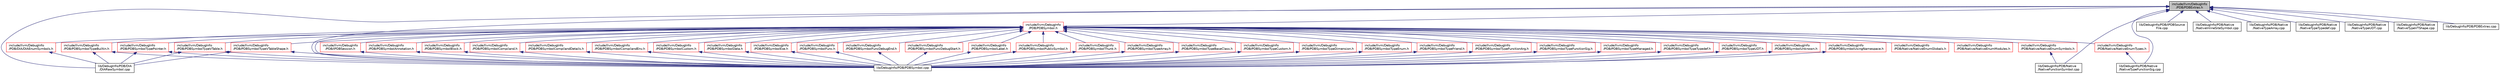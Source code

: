 digraph "include/llvm/DebugInfo/PDB/PDBExtras.h"
{
 // LATEX_PDF_SIZE
  bgcolor="transparent";
  edge [fontname="Helvetica",fontsize="10",labelfontname="Helvetica",labelfontsize="10"];
  node [fontname="Helvetica",fontsize="10",shape=record];
  Node1 [label="include/llvm/DebugInfo\l/PDB/PDBExtras.h",height=0.2,width=0.4,color="black", fillcolor="grey75", style="filled", fontcolor="black",tooltip=" "];
  Node1 -> Node2 [dir="back",color="midnightblue",fontsize="10",style="solid",fontname="Helvetica"];
  Node2 [label="include/llvm/DebugInfo\l/PDB/PDBSymbol.h",height=0.2,width=0.4,color="red",URL="$PDBSymbol_8h.html",tooltip=" "];
  Node2 -> Node3 [dir="back",color="midnightblue",fontsize="10",style="solid",fontname="Helvetica"];
  Node3 [label="include/llvm/DebugInfo\l/PDB/DIA/DIAEnumSymbols.h",height=0.2,width=0.4,color="red",URL="$DIAEnumSymbols_8h.html",tooltip=" "];
  Node3 -> Node5 [dir="back",color="midnightblue",fontsize="10",style="solid",fontname="Helvetica"];
  Node5 [label="lib/DebugInfo/PDB/DIA\l/DIARawSymbol.cpp",height=0.2,width=0.4,color="black",URL="$DIARawSymbol_8cpp.html",tooltip=" "];
  Node2 -> Node7 [dir="back",color="midnightblue",fontsize="10",style="solid",fontname="Helvetica"];
  Node7 [label="include/llvm/DebugInfo\l/PDB/IPDBSession.h",height=0.2,width=0.4,color="red",URL="$IPDBSession_8h.html",tooltip=" "];
  Node7 -> Node45 [dir="back",color="midnightblue",fontsize="10",style="solid",fontname="Helvetica"];
  Node45 [label="lib/DebugInfo/PDB/PDBSymbol.cpp",height=0.2,width=0.4,color="black",URL="$PDBSymbol_8cpp.html",tooltip=" "];
  Node2 -> Node51 [dir="back",color="midnightblue",fontsize="10",style="solid",fontname="Helvetica"];
  Node51 [label="include/llvm/DebugInfo\l/PDB/Native/NativeEnumGlobals.h",height=0.2,width=0.4,color="red",URL="$NativeEnumGlobals_8h.html",tooltip=" "];
  Node2 -> Node52 [dir="back",color="midnightblue",fontsize="10",style="solid",fontname="Helvetica"];
  Node52 [label="include/llvm/DebugInfo\l/PDB/Native/NativeEnumModules.h",height=0.2,width=0.4,color="red",URL="$NativeEnumModules_8h.html",tooltip=" "];
  Node2 -> Node53 [dir="back",color="midnightblue",fontsize="10",style="solid",fontname="Helvetica"];
  Node53 [label="include/llvm/DebugInfo\l/PDB/Native/NativeEnumSymbols.h",height=0.2,width=0.4,color="red",URL="$NativeEnumSymbols_8h.html",tooltip=" "];
  Node53 -> Node24 [dir="back",color="midnightblue",fontsize="10",style="solid",fontname="Helvetica"];
  Node24 [label="lib/DebugInfo/PDB/Native\l/NativeFunctionSymbol.cpp",height=0.2,width=0.4,color="black",URL="$NativeFunctionSymbol_8cpp.html",tooltip=" "];
  Node2 -> Node54 [dir="back",color="midnightblue",fontsize="10",style="solid",fontname="Helvetica"];
  Node54 [label="include/llvm/DebugInfo\l/PDB/Native/NativeEnumTypes.h",height=0.2,width=0.4,color="red",URL="$NativeEnumTypes_8h.html",tooltip=" "];
  Node54 -> Node34 [dir="back",color="midnightblue",fontsize="10",style="solid",fontname="Helvetica"];
  Node34 [label="lib/DebugInfo/PDB/Native\l/NativeTypeFunctionSig.cpp",height=0.2,width=0.4,color="black",URL="$NativeTypeFunctionSig_8cpp.html",tooltip=" "];
  Node2 -> Node55 [dir="back",color="midnightblue",fontsize="10",style="solid",fontname="Helvetica"];
  Node55 [label="include/llvm/DebugInfo\l/PDB/PDBSymbolAnnotation.h",height=0.2,width=0.4,color="red",URL="$PDBSymbolAnnotation_8h.html",tooltip=" "];
  Node55 -> Node45 [dir="back",color="midnightblue",fontsize="10",style="solid",fontname="Helvetica"];
  Node2 -> Node57 [dir="back",color="midnightblue",fontsize="10",style="solid",fontname="Helvetica"];
  Node57 [label="include/llvm/DebugInfo\l/PDB/PDBSymbolBlock.h",height=0.2,width=0.4,color="red",URL="$PDBSymbolBlock_8h.html",tooltip=" "];
  Node57 -> Node45 [dir="back",color="midnightblue",fontsize="10",style="solid",fontname="Helvetica"];
  Node2 -> Node59 [dir="back",color="midnightblue",fontsize="10",style="solid",fontname="Helvetica"];
  Node59 [label="include/llvm/DebugInfo\l/PDB/PDBSymbolCompiland.h",height=0.2,width=0.4,color="red",URL="$PDBSymbolCompiland_8h.html",tooltip=" "];
  Node59 -> Node45 [dir="back",color="midnightblue",fontsize="10",style="solid",fontname="Helvetica"];
  Node2 -> Node60 [dir="back",color="midnightblue",fontsize="10",style="solid",fontname="Helvetica"];
  Node60 [label="include/llvm/DebugInfo\l/PDB/PDBSymbolCompilandDetails.h",height=0.2,width=0.4,color="red",URL="$PDBSymbolCompilandDetails_8h.html",tooltip=" "];
  Node60 -> Node45 [dir="back",color="midnightblue",fontsize="10",style="solid",fontname="Helvetica"];
  Node2 -> Node62 [dir="back",color="midnightblue",fontsize="10",style="solid",fontname="Helvetica"];
  Node62 [label="include/llvm/DebugInfo\l/PDB/PDBSymbolCompilandEnv.h",height=0.2,width=0.4,color="red",URL="$PDBSymbolCompilandEnv_8h.html",tooltip=" "];
  Node62 -> Node45 [dir="back",color="midnightblue",fontsize="10",style="solid",fontname="Helvetica"];
  Node2 -> Node64 [dir="back",color="midnightblue",fontsize="10",style="solid",fontname="Helvetica"];
  Node64 [label="include/llvm/DebugInfo\l/PDB/PDBSymbolCustom.h",height=0.2,width=0.4,color="red",URL="$PDBSymbolCustom_8h.html",tooltip=" "];
  Node64 -> Node45 [dir="back",color="midnightblue",fontsize="10",style="solid",fontname="Helvetica"];
  Node2 -> Node66 [dir="back",color="midnightblue",fontsize="10",style="solid",fontname="Helvetica"];
  Node66 [label="include/llvm/DebugInfo\l/PDB/PDBSymbolData.h",height=0.2,width=0.4,color="red",URL="$PDBSymbolData_8h.html",tooltip=" "];
  Node66 -> Node45 [dir="back",color="midnightblue",fontsize="10",style="solid",fontname="Helvetica"];
  Node2 -> Node68 [dir="back",color="midnightblue",fontsize="10",style="solid",fontname="Helvetica"];
  Node68 [label="include/llvm/DebugInfo\l/PDB/PDBSymbolExe.h",height=0.2,width=0.4,color="red",URL="$PDBSymbolExe_8h.html",tooltip=" "];
  Node68 -> Node45 [dir="back",color="midnightblue",fontsize="10",style="solid",fontname="Helvetica"];
  Node2 -> Node70 [dir="back",color="midnightblue",fontsize="10",style="solid",fontname="Helvetica"];
  Node70 [label="include/llvm/DebugInfo\l/PDB/PDBSymbolFunc.h",height=0.2,width=0.4,color="red",URL="$PDBSymbolFunc_8h.html",tooltip=" "];
  Node70 -> Node45 [dir="back",color="midnightblue",fontsize="10",style="solid",fontname="Helvetica"];
  Node2 -> Node71 [dir="back",color="midnightblue",fontsize="10",style="solid",fontname="Helvetica"];
  Node71 [label="include/llvm/DebugInfo\l/PDB/PDBSymbolFuncDebugEnd.h",height=0.2,width=0.4,color="red",URL="$PDBSymbolFuncDebugEnd_8h.html",tooltip=" "];
  Node71 -> Node45 [dir="back",color="midnightblue",fontsize="10",style="solid",fontname="Helvetica"];
  Node2 -> Node73 [dir="back",color="midnightblue",fontsize="10",style="solid",fontname="Helvetica"];
  Node73 [label="include/llvm/DebugInfo\l/PDB/PDBSymbolFuncDebugStart.h",height=0.2,width=0.4,color="red",URL="$PDBSymbolFuncDebugStart_8h.html",tooltip=" "];
  Node73 -> Node45 [dir="back",color="midnightblue",fontsize="10",style="solid",fontname="Helvetica"];
  Node2 -> Node75 [dir="back",color="midnightblue",fontsize="10",style="solid",fontname="Helvetica"];
  Node75 [label="include/llvm/DebugInfo\l/PDB/PDBSymbolLabel.h",height=0.2,width=0.4,color="red",URL="$PDBSymbolLabel_8h.html",tooltip=" "];
  Node75 -> Node45 [dir="back",color="midnightblue",fontsize="10",style="solid",fontname="Helvetica"];
  Node2 -> Node77 [dir="back",color="midnightblue",fontsize="10",style="solid",fontname="Helvetica"];
  Node77 [label="include/llvm/DebugInfo\l/PDB/PDBSymbolPublicSymbol.h",height=0.2,width=0.4,color="red",URL="$PDBSymbolPublicSymbol_8h.html",tooltip=" "];
  Node77 -> Node45 [dir="back",color="midnightblue",fontsize="10",style="solid",fontname="Helvetica"];
  Node2 -> Node79 [dir="back",color="midnightblue",fontsize="10",style="solid",fontname="Helvetica"];
  Node79 [label="include/llvm/DebugInfo\l/PDB/PDBSymbolThunk.h",height=0.2,width=0.4,color="red",URL="$PDBSymbolThunk_8h.html",tooltip=" "];
  Node79 -> Node45 [dir="back",color="midnightblue",fontsize="10",style="solid",fontname="Helvetica"];
  Node2 -> Node81 [dir="back",color="midnightblue",fontsize="10",style="solid",fontname="Helvetica"];
  Node81 [label="include/llvm/DebugInfo\l/PDB/PDBSymbolTypeArray.h",height=0.2,width=0.4,color="red",URL="$PDBSymbolTypeArray_8h.html",tooltip=" "];
  Node81 -> Node45 [dir="back",color="midnightblue",fontsize="10",style="solid",fontname="Helvetica"];
  Node2 -> Node83 [dir="back",color="midnightblue",fontsize="10",style="solid",fontname="Helvetica"];
  Node83 [label="include/llvm/DebugInfo\l/PDB/PDBSymbolTypeBaseClass.h",height=0.2,width=0.4,color="red",URL="$PDBSymbolTypeBaseClass_8h.html",tooltip=" "];
  Node83 -> Node45 [dir="back",color="midnightblue",fontsize="10",style="solid",fontname="Helvetica"];
  Node2 -> Node85 [dir="back",color="midnightblue",fontsize="10",style="solid",fontname="Helvetica"];
  Node85 [label="include/llvm/DebugInfo\l/PDB/PDBSymbolTypeBuiltin.h",height=0.2,width=0.4,color="red",URL="$PDBSymbolTypeBuiltin_8h.html",tooltip=" "];
  Node85 -> Node5 [dir="back",color="midnightblue",fontsize="10",style="solid",fontname="Helvetica"];
  Node85 -> Node45 [dir="back",color="midnightblue",fontsize="10",style="solid",fontname="Helvetica"];
  Node2 -> Node88 [dir="back",color="midnightblue",fontsize="10",style="solid",fontname="Helvetica"];
  Node88 [label="include/llvm/DebugInfo\l/PDB/PDBSymbolTypeCustom.h",height=0.2,width=0.4,color="red",URL="$PDBSymbolTypeCustom_8h.html",tooltip=" "];
  Node88 -> Node45 [dir="back",color="midnightblue",fontsize="10",style="solid",fontname="Helvetica"];
  Node2 -> Node90 [dir="back",color="midnightblue",fontsize="10",style="solid",fontname="Helvetica"];
  Node90 [label="include/llvm/DebugInfo\l/PDB/PDBSymbolTypeDimension.h",height=0.2,width=0.4,color="red",URL="$PDBSymbolTypeDimension_8h.html",tooltip=" "];
  Node90 -> Node45 [dir="back",color="midnightblue",fontsize="10",style="solid",fontname="Helvetica"];
  Node2 -> Node92 [dir="back",color="midnightblue",fontsize="10",style="solid",fontname="Helvetica"];
  Node92 [label="include/llvm/DebugInfo\l/PDB/PDBSymbolTypeEnum.h",height=0.2,width=0.4,color="red",URL="$PDBSymbolTypeEnum_8h.html",tooltip=" "];
  Node92 -> Node45 [dir="back",color="midnightblue",fontsize="10",style="solid",fontname="Helvetica"];
  Node2 -> Node93 [dir="back",color="midnightblue",fontsize="10",style="solid",fontname="Helvetica"];
  Node93 [label="include/llvm/DebugInfo\l/PDB/PDBSymbolTypeFriend.h",height=0.2,width=0.4,color="red",URL="$PDBSymbolTypeFriend_8h.html",tooltip=" "];
  Node93 -> Node45 [dir="back",color="midnightblue",fontsize="10",style="solid",fontname="Helvetica"];
  Node2 -> Node95 [dir="back",color="midnightblue",fontsize="10",style="solid",fontname="Helvetica"];
  Node95 [label="include/llvm/DebugInfo\l/PDB/PDBSymbolTypeFunctionArg.h",height=0.2,width=0.4,color="red",URL="$PDBSymbolTypeFunctionArg_8h.html",tooltip=" "];
  Node95 -> Node45 [dir="back",color="midnightblue",fontsize="10",style="solid",fontname="Helvetica"];
  Node2 -> Node97 [dir="back",color="midnightblue",fontsize="10",style="solid",fontname="Helvetica"];
  Node97 [label="include/llvm/DebugInfo\l/PDB/PDBSymbolTypeFunctionSig.h",height=0.2,width=0.4,color="red",URL="$PDBSymbolTypeFunctionSig_8h.html",tooltip=" "];
  Node97 -> Node45 [dir="back",color="midnightblue",fontsize="10",style="solid",fontname="Helvetica"];
  Node2 -> Node98 [dir="back",color="midnightblue",fontsize="10",style="solid",fontname="Helvetica"];
  Node98 [label="include/llvm/DebugInfo\l/PDB/PDBSymbolTypeManaged.h",height=0.2,width=0.4,color="red",URL="$PDBSymbolTypeManaged_8h.html",tooltip=" "];
  Node98 -> Node45 [dir="back",color="midnightblue",fontsize="10",style="solid",fontname="Helvetica"];
  Node2 -> Node100 [dir="back",color="midnightblue",fontsize="10",style="solid",fontname="Helvetica"];
  Node100 [label="include/llvm/DebugInfo\l/PDB/PDBSymbolTypePointer.h",height=0.2,width=0.4,color="red",URL="$PDBSymbolTypePointer_8h.html",tooltip=" "];
  Node100 -> Node5 [dir="back",color="midnightblue",fontsize="10",style="solid",fontname="Helvetica"];
  Node100 -> Node45 [dir="back",color="midnightblue",fontsize="10",style="solid",fontname="Helvetica"];
  Node2 -> Node102 [dir="back",color="midnightblue",fontsize="10",style="solid",fontname="Helvetica"];
  Node102 [label="include/llvm/DebugInfo\l/PDB/PDBSymbolTypeTypedef.h",height=0.2,width=0.4,color="red",URL="$PDBSymbolTypeTypedef_8h.html",tooltip=" "];
  Node102 -> Node45 [dir="back",color="midnightblue",fontsize="10",style="solid",fontname="Helvetica"];
  Node2 -> Node104 [dir="back",color="midnightblue",fontsize="10",style="solid",fontname="Helvetica"];
  Node104 [label="include/llvm/DebugInfo\l/PDB/PDBSymbolTypeUDT.h",height=0.2,width=0.4,color="red",URL="$PDBSymbolTypeUDT_8h.html",tooltip=" "];
  Node104 -> Node45 [dir="back",color="midnightblue",fontsize="10",style="solid",fontname="Helvetica"];
  Node2 -> Node106 [dir="back",color="midnightblue",fontsize="10",style="solid",fontname="Helvetica"];
  Node106 [label="include/llvm/DebugInfo\l/PDB/PDBSymbolTypeVTable.h",height=0.2,width=0.4,color="red",URL="$PDBSymbolTypeVTable_8h.html",tooltip=" "];
  Node106 -> Node5 [dir="back",color="midnightblue",fontsize="10",style="solid",fontname="Helvetica"];
  Node106 -> Node45 [dir="back",color="midnightblue",fontsize="10",style="solid",fontname="Helvetica"];
  Node2 -> Node108 [dir="back",color="midnightblue",fontsize="10",style="solid",fontname="Helvetica"];
  Node108 [label="include/llvm/DebugInfo\l/PDB/PDBSymbolTypeVTableShape.h",height=0.2,width=0.4,color="red",URL="$PDBSymbolTypeVTableShape_8h.html",tooltip=" "];
  Node108 -> Node5 [dir="back",color="midnightblue",fontsize="10",style="solid",fontname="Helvetica"];
  Node108 -> Node45 [dir="back",color="midnightblue",fontsize="10",style="solid",fontname="Helvetica"];
  Node2 -> Node110 [dir="back",color="midnightblue",fontsize="10",style="solid",fontname="Helvetica"];
  Node110 [label="include/llvm/DebugInfo\l/PDB/PDBSymbolUnknown.h",height=0.2,width=0.4,color="red",URL="$PDBSymbolUnknown_8h.html",tooltip=" "];
  Node110 -> Node45 [dir="back",color="midnightblue",fontsize="10",style="solid",fontname="Helvetica"];
  Node2 -> Node112 [dir="back",color="midnightblue",fontsize="10",style="solid",fontname="Helvetica"];
  Node112 [label="include/llvm/DebugInfo\l/PDB/PDBSymbolUsingNamespace.h",height=0.2,width=0.4,color="red",URL="$PDBSymbolUsingNamespace_8h.html",tooltip=" "];
  Node112 -> Node45 [dir="back",color="midnightblue",fontsize="10",style="solid",fontname="Helvetica"];
  Node2 -> Node45 [dir="back",color="midnightblue",fontsize="10",style="solid",fontname="Helvetica"];
  Node1 -> Node5 [dir="back",color="midnightblue",fontsize="10",style="solid",fontname="Helvetica"];
  Node1 -> Node118 [dir="back",color="midnightblue",fontsize="10",style="solid",fontname="Helvetica"];
  Node118 [label="lib/DebugInfo/PDB/IPDBSource\lFile.cpp",height=0.2,width=0.4,color="black",URL="$IPDBSourceFile_8cpp.html",tooltip=" "];
  Node1 -> Node24 [dir="back",color="midnightblue",fontsize="10",style="solid",fontname="Helvetica"];
  Node1 -> Node25 [dir="back",color="midnightblue",fontsize="10",style="solid",fontname="Helvetica"];
  Node25 [label="lib/DebugInfo/PDB/Native\l/NativeInlineSiteSymbol.cpp",height=0.2,width=0.4,color="black",URL="$NativeInlineSiteSymbol_8cpp.html",tooltip=" "];
  Node1 -> Node32 [dir="back",color="midnightblue",fontsize="10",style="solid",fontname="Helvetica"];
  Node32 [label="lib/DebugInfo/PDB/Native\l/NativeTypeArray.cpp",height=0.2,width=0.4,color="black",URL="$NativeTypeArray_8cpp.html",tooltip=" "];
  Node1 -> Node34 [dir="back",color="midnightblue",fontsize="10",style="solid",fontname="Helvetica"];
  Node1 -> Node36 [dir="back",color="midnightblue",fontsize="10",style="solid",fontname="Helvetica"];
  Node36 [label="lib/DebugInfo/PDB/Native\l/NativeTypeTypedef.cpp",height=0.2,width=0.4,color="black",URL="$NativeTypeTypedef_8cpp.html",tooltip=" "];
  Node1 -> Node37 [dir="back",color="midnightblue",fontsize="10",style="solid",fontname="Helvetica"];
  Node37 [label="lib/DebugInfo/PDB/Native\l/NativeTypeUDT.cpp",height=0.2,width=0.4,color="black",URL="$NativeTypeUDT_8cpp.html",tooltip=" "];
  Node1 -> Node38 [dir="back",color="midnightblue",fontsize="10",style="solid",fontname="Helvetica"];
  Node38 [label="lib/DebugInfo/PDB/Native\l/NativeTypeVTShape.cpp",height=0.2,width=0.4,color="black",URL="$NativeTypeVTShape_8cpp.html",tooltip=" "];
  Node1 -> Node119 [dir="back",color="midnightblue",fontsize="10",style="solid",fontname="Helvetica"];
  Node119 [label="lib/DebugInfo/PDB/PDBExtras.cpp",height=0.2,width=0.4,color="black",URL="$PDBExtras_8cpp.html",tooltip=" "];
  Node1 -> Node45 [dir="back",color="midnightblue",fontsize="10",style="solid",fontname="Helvetica"];
}
